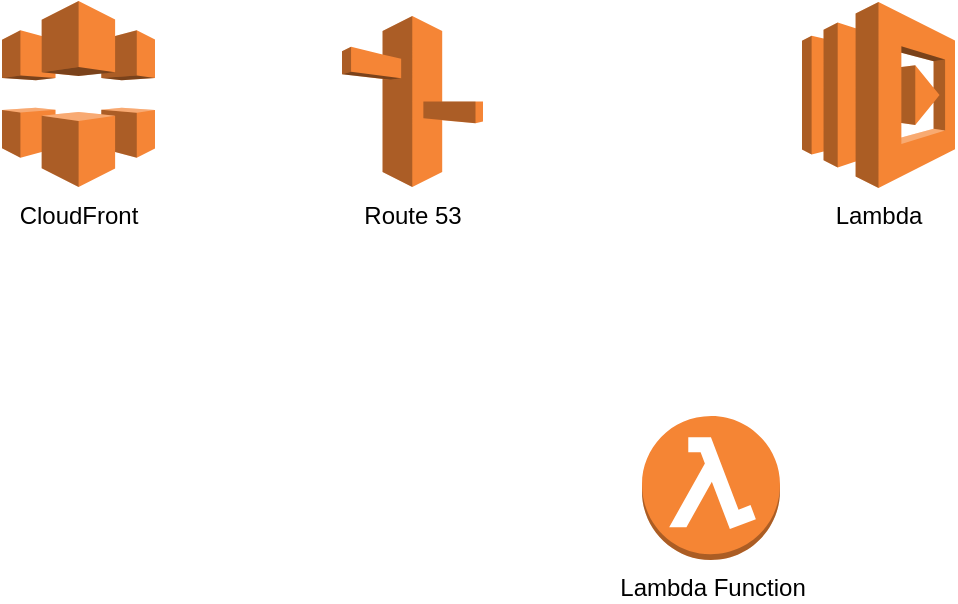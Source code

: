 <mxfile version="14.6.9" type="github">
  <diagram id="WjxwF0F5iPQCFj_Hcl79" name="Page-1">
    <mxGraphModel dx="1105" dy="512" grid="1" gridSize="10" guides="1" tooltips="1" connect="1" arrows="1" fold="1" page="1" pageScale="1" pageWidth="2336" pageHeight="1654" math="0" shadow="0">
      <root>
        <mxCell id="0" />
        <mxCell id="1" parent="0" />
        <mxCell id="xovsjgDe-2uqHz1bA4As-1" value="Route 53" style="outlineConnect=0;dashed=0;verticalLabelPosition=bottom;verticalAlign=top;align=center;html=1;shape=mxgraph.aws3.route_53;fillColor=#F58536;gradientColor=none;" vertex="1" parent="1">
          <mxGeometry x="360" y="160" width="70.5" height="85.5" as="geometry" />
        </mxCell>
        <mxCell id="xovsjgDe-2uqHz1bA4As-2" value="CloudFront" style="outlineConnect=0;dashed=0;verticalLabelPosition=bottom;verticalAlign=top;align=center;html=1;shape=mxgraph.aws3.cloudfront;fillColor=#F58536;gradientColor=none;" vertex="1" parent="1">
          <mxGeometry x="190" y="152.5" width="76.5" height="93" as="geometry" />
        </mxCell>
        <mxCell id="xovsjgDe-2uqHz1bA4As-3" value="Lambda" style="outlineConnect=0;dashed=0;verticalLabelPosition=bottom;verticalAlign=top;align=center;html=1;shape=mxgraph.aws3.lambda;fillColor=#F58534;gradientColor=none;" vertex="1" parent="1">
          <mxGeometry x="590" y="153" width="76.5" height="93" as="geometry" />
        </mxCell>
        <mxCell id="xovsjgDe-2uqHz1bA4As-4" value="Lambda Function" style="outlineConnect=0;dashed=0;verticalLabelPosition=bottom;verticalAlign=top;align=center;html=1;shape=mxgraph.aws3.lambda_function;fillColor=#F58534;gradientColor=none;" vertex="1" parent="1">
          <mxGeometry x="510" y="360" width="69" height="72" as="geometry" />
        </mxCell>
      </root>
    </mxGraphModel>
  </diagram>
</mxfile>
